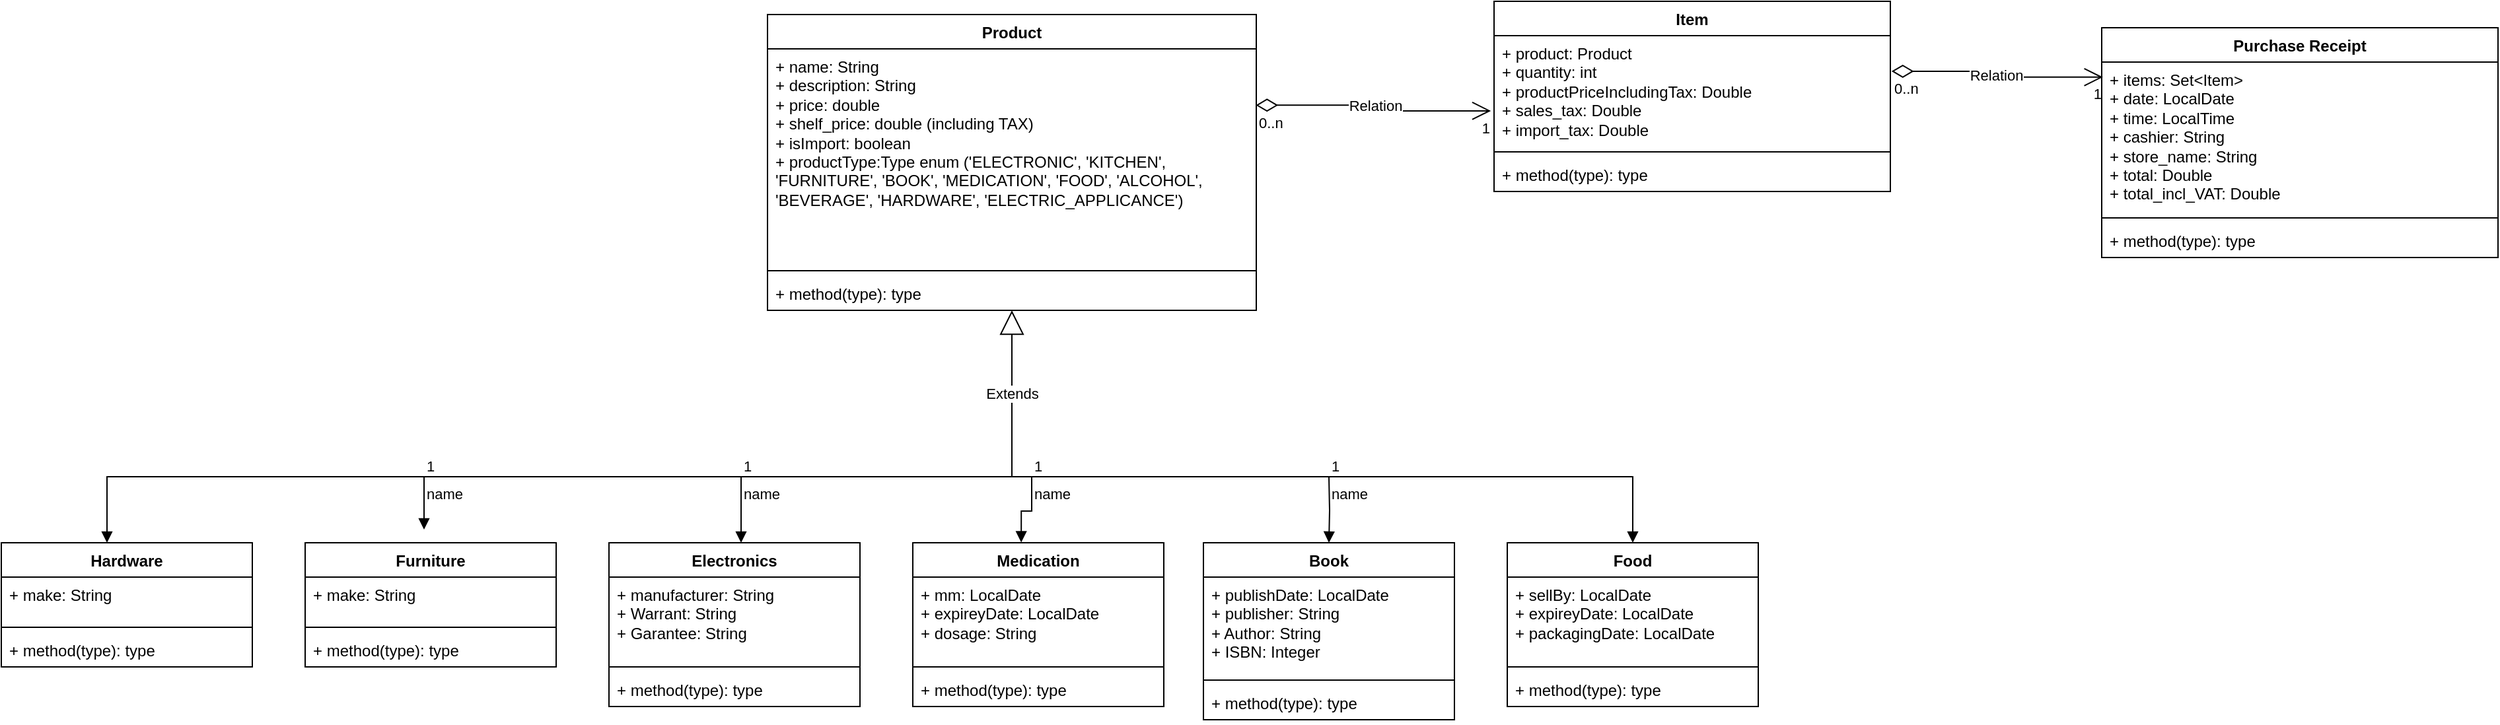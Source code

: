 <mxfile version="21.6.5" type="device">
  <diagram name="Page-1" id="efa7a0a1-bf9b-a30e-e6df-94a7791c09e9">
    <mxGraphModel dx="2102" dy="606" grid="1" gridSize="10" guides="1" tooltips="1" connect="1" arrows="1" fold="1" page="1" pageScale="1" pageWidth="826" pageHeight="1169" background="none" math="0" shadow="0">
      <root>
        <mxCell id="0" />
        <mxCell id="1" parent="0" />
        <mxCell id="3s97Y9dSw6uvnuzpa8wq-116" value="Product" style="swimlane;fontStyle=1;align=center;verticalAlign=top;childLayout=stackLayout;horizontal=1;startSize=26;horizontalStack=0;resizeParent=1;resizeParentMax=0;resizeLast=0;collapsible=1;marginBottom=0;whiteSpace=wrap;html=1;" vertex="1" parent="1">
          <mxGeometry x="180" y="440" width="370" height="224" as="geometry" />
        </mxCell>
        <mxCell id="3s97Y9dSw6uvnuzpa8wq-117" value="+ name: String&lt;br&gt;+ description: String&lt;br&gt;+ price: double&lt;br&gt;+ shelf_price: double (including TAX)&lt;br&gt;+ isImport: boolean&lt;br&gt;+ productType:Type enum (&#39;ELECTRONIC&#39;, &#39;KITCHEN&#39;, &#39;FURNITURE&#39;, &#39;BOOK&#39;, &#39;MEDICATION&#39;, &#39;FOOD&#39;, &#39;ALCOHOL&#39;, &#39;BEVERAGE&#39;, &#39;HARDWARE&#39;, &#39;ELECTRIC_APPLICANCE&#39;)" style="text;strokeColor=none;fillColor=none;align=left;verticalAlign=top;spacingLeft=4;spacingRight=4;overflow=hidden;rotatable=0;points=[[0,0.5],[1,0.5]];portConstraint=eastwest;whiteSpace=wrap;html=1;" vertex="1" parent="3s97Y9dSw6uvnuzpa8wq-116">
          <mxGeometry y="26" width="370" height="164" as="geometry" />
        </mxCell>
        <mxCell id="3s97Y9dSw6uvnuzpa8wq-118" value="" style="line;strokeWidth=1;fillColor=none;align=left;verticalAlign=middle;spacingTop=-1;spacingLeft=3;spacingRight=3;rotatable=0;labelPosition=right;points=[];portConstraint=eastwest;strokeColor=inherit;" vertex="1" parent="3s97Y9dSw6uvnuzpa8wq-116">
          <mxGeometry y="190" width="370" height="8" as="geometry" />
        </mxCell>
        <mxCell id="3s97Y9dSw6uvnuzpa8wq-119" value="+ method(type): type" style="text;strokeColor=none;fillColor=none;align=left;verticalAlign=top;spacingLeft=4;spacingRight=4;overflow=hidden;rotatable=0;points=[[0,0.5],[1,0.5]];portConstraint=eastwest;whiteSpace=wrap;html=1;" vertex="1" parent="3s97Y9dSw6uvnuzpa8wq-116">
          <mxGeometry y="198" width="370" height="26" as="geometry" />
        </mxCell>
        <mxCell id="3s97Y9dSw6uvnuzpa8wq-120" value="Item" style="swimlane;fontStyle=1;align=center;verticalAlign=top;childLayout=stackLayout;horizontal=1;startSize=26;horizontalStack=0;resizeParent=1;resizeParentMax=0;resizeLast=0;collapsible=1;marginBottom=0;whiteSpace=wrap;html=1;" vertex="1" parent="1">
          <mxGeometry x="730" y="430" width="300" height="144" as="geometry" />
        </mxCell>
        <mxCell id="3s97Y9dSw6uvnuzpa8wq-121" value="+ product: Product&lt;br&gt;+ quantity: int&lt;br&gt;+ productPriceIncludingTax: Double&lt;br&gt;+ sales_tax: Double&lt;br&gt;+ import_tax: Double" style="text;strokeColor=none;fillColor=none;align=left;verticalAlign=top;spacingLeft=4;spacingRight=4;overflow=hidden;rotatable=0;points=[[0,0.5],[1,0.5]];portConstraint=eastwest;whiteSpace=wrap;html=1;" vertex="1" parent="3s97Y9dSw6uvnuzpa8wq-120">
          <mxGeometry y="26" width="300" height="84" as="geometry" />
        </mxCell>
        <mxCell id="3s97Y9dSw6uvnuzpa8wq-122" value="" style="line;strokeWidth=1;fillColor=none;align=left;verticalAlign=middle;spacingTop=-1;spacingLeft=3;spacingRight=3;rotatable=0;labelPosition=right;points=[];portConstraint=eastwest;strokeColor=inherit;" vertex="1" parent="3s97Y9dSw6uvnuzpa8wq-120">
          <mxGeometry y="110" width="300" height="8" as="geometry" />
        </mxCell>
        <mxCell id="3s97Y9dSw6uvnuzpa8wq-123" value="+ method(type): type" style="text;strokeColor=none;fillColor=none;align=left;verticalAlign=top;spacingLeft=4;spacingRight=4;overflow=hidden;rotatable=0;points=[[0,0.5],[1,0.5]];portConstraint=eastwest;whiteSpace=wrap;html=1;" vertex="1" parent="3s97Y9dSw6uvnuzpa8wq-120">
          <mxGeometry y="118" width="300" height="26" as="geometry" />
        </mxCell>
        <mxCell id="3s97Y9dSw6uvnuzpa8wq-124" value="Relation" style="endArrow=open;html=1;endSize=12;startArrow=diamondThin;startSize=14;startFill=0;edgeStyle=orthogonalEdgeStyle;rounded=0;entryX=-0.008;entryY=0.678;entryDx=0;entryDy=0;entryPerimeter=0;exitX=0.999;exitY=0.26;exitDx=0;exitDy=0;exitPerimeter=0;" edge="1" parent="1" source="3s97Y9dSw6uvnuzpa8wq-117" target="3s97Y9dSw6uvnuzpa8wq-121">
          <mxGeometry relative="1" as="geometry">
            <mxPoint x="570" y="610" as="sourcePoint" />
            <mxPoint x="730" y="610" as="targetPoint" />
          </mxGeometry>
        </mxCell>
        <mxCell id="3s97Y9dSw6uvnuzpa8wq-125" value="0..n" style="edgeLabel;resizable=0;html=1;align=left;verticalAlign=top;" connectable="0" vertex="1" parent="3s97Y9dSw6uvnuzpa8wq-124">
          <mxGeometry x="-1" relative="1" as="geometry" />
        </mxCell>
        <mxCell id="3s97Y9dSw6uvnuzpa8wq-126" value="1" style="edgeLabel;resizable=0;html=1;align=right;verticalAlign=top;" connectable="0" vertex="1" parent="3s97Y9dSw6uvnuzpa8wq-124">
          <mxGeometry x="1" relative="1" as="geometry" />
        </mxCell>
        <mxCell id="3s97Y9dSw6uvnuzpa8wq-131" value="Relation" style="endArrow=open;html=1;endSize=12;startArrow=diamondThin;startSize=14;startFill=0;edgeStyle=orthogonalEdgeStyle;rounded=0;exitX=1.003;exitY=0.321;exitDx=0;exitDy=0;exitPerimeter=0;entryX=0.003;entryY=0.1;entryDx=0;entryDy=0;entryPerimeter=0;" edge="1" parent="1" source="3s97Y9dSw6uvnuzpa8wq-121" target="3s97Y9dSw6uvnuzpa8wq-179">
          <mxGeometry relative="1" as="geometry">
            <mxPoint x="1000" y="484.092" as="sourcePoint" />
            <mxPoint x="1158.5" y="561.9" as="targetPoint" />
          </mxGeometry>
        </mxCell>
        <mxCell id="3s97Y9dSw6uvnuzpa8wq-132" value="0..n" style="edgeLabel;resizable=0;html=1;align=left;verticalAlign=top;" connectable="0" vertex="1" parent="3s97Y9dSw6uvnuzpa8wq-131">
          <mxGeometry x="-1" relative="1" as="geometry" />
        </mxCell>
        <mxCell id="3s97Y9dSw6uvnuzpa8wq-133" value="1" style="edgeLabel;resizable=0;html=1;align=right;verticalAlign=top;" connectable="0" vertex="1" parent="3s97Y9dSw6uvnuzpa8wq-131">
          <mxGeometry x="1" relative="1" as="geometry" />
        </mxCell>
        <mxCell id="3s97Y9dSw6uvnuzpa8wq-134" value="Extends" style="endArrow=block;endSize=16;endFill=0;html=1;rounded=0;" edge="1" parent="1" target="3s97Y9dSw6uvnuzpa8wq-119">
          <mxGeometry width="160" relative="1" as="geometry">
            <mxPoint x="365" y="790" as="sourcePoint" />
            <mxPoint x="360" y="670" as="targetPoint" />
          </mxGeometry>
        </mxCell>
        <mxCell id="3s97Y9dSw6uvnuzpa8wq-135" value="Food" style="swimlane;fontStyle=1;align=center;verticalAlign=top;childLayout=stackLayout;horizontal=1;startSize=26;horizontalStack=0;resizeParent=1;resizeParentMax=0;resizeLast=0;collapsible=1;marginBottom=0;whiteSpace=wrap;html=1;" vertex="1" parent="1">
          <mxGeometry x="740" y="840" width="190" height="124" as="geometry" />
        </mxCell>
        <mxCell id="3s97Y9dSw6uvnuzpa8wq-136" value="+ sellBy: LocalDate&lt;br&gt;+ expireyDate: LocalDate&lt;br&gt;+ packagingDate: LocalDate" style="text;strokeColor=none;fillColor=none;align=left;verticalAlign=top;spacingLeft=4;spacingRight=4;overflow=hidden;rotatable=0;points=[[0,0.5],[1,0.5]];portConstraint=eastwest;whiteSpace=wrap;html=1;" vertex="1" parent="3s97Y9dSw6uvnuzpa8wq-135">
          <mxGeometry y="26" width="190" height="64" as="geometry" />
        </mxCell>
        <mxCell id="3s97Y9dSw6uvnuzpa8wq-137" value="" style="line;strokeWidth=1;fillColor=none;align=left;verticalAlign=middle;spacingTop=-1;spacingLeft=3;spacingRight=3;rotatable=0;labelPosition=right;points=[];portConstraint=eastwest;strokeColor=inherit;" vertex="1" parent="3s97Y9dSw6uvnuzpa8wq-135">
          <mxGeometry y="90" width="190" height="8" as="geometry" />
        </mxCell>
        <mxCell id="3s97Y9dSw6uvnuzpa8wq-138" value="+ method(type): type" style="text;strokeColor=none;fillColor=none;align=left;verticalAlign=top;spacingLeft=4;spacingRight=4;overflow=hidden;rotatable=0;points=[[0,0.5],[1,0.5]];portConstraint=eastwest;whiteSpace=wrap;html=1;" vertex="1" parent="3s97Y9dSw6uvnuzpa8wq-135">
          <mxGeometry y="98" width="190" height="26" as="geometry" />
        </mxCell>
        <mxCell id="3s97Y9dSw6uvnuzpa8wq-139" value="" style="endArrow=block;startArrow=block;endFill=1;startFill=1;html=1;rounded=0;entryX=0.5;entryY=0;entryDx=0;entryDy=0;" edge="1" parent="1" target="3s97Y9dSw6uvnuzpa8wq-135">
          <mxGeometry width="160" relative="1" as="geometry">
            <mxPoint x="-320" y="840" as="sourcePoint" />
            <mxPoint x="830" y="790" as="targetPoint" />
            <Array as="points">
              <mxPoint x="-320" y="790" />
              <mxPoint x="835" y="790" />
            </Array>
          </mxGeometry>
        </mxCell>
        <mxCell id="3s97Y9dSw6uvnuzpa8wq-140" value="Book" style="swimlane;fontStyle=1;align=center;verticalAlign=top;childLayout=stackLayout;horizontal=1;startSize=26;horizontalStack=0;resizeParent=1;resizeParentMax=0;resizeLast=0;collapsible=1;marginBottom=0;whiteSpace=wrap;html=1;" vertex="1" parent="1">
          <mxGeometry x="510" y="840" width="190" height="134" as="geometry" />
        </mxCell>
        <mxCell id="3s97Y9dSw6uvnuzpa8wq-141" value="+ publishDate: LocalDate&lt;br&gt;+ publisher: String&lt;br&gt;+ Author: String&lt;br&gt;+ ISBN: Integer" style="text;strokeColor=none;fillColor=none;align=left;verticalAlign=top;spacingLeft=4;spacingRight=4;overflow=hidden;rotatable=0;points=[[0,0.5],[1,0.5]];portConstraint=eastwest;whiteSpace=wrap;html=1;" vertex="1" parent="3s97Y9dSw6uvnuzpa8wq-140">
          <mxGeometry y="26" width="190" height="74" as="geometry" />
        </mxCell>
        <mxCell id="3s97Y9dSw6uvnuzpa8wq-142" value="" style="line;strokeWidth=1;fillColor=none;align=left;verticalAlign=middle;spacingTop=-1;spacingLeft=3;spacingRight=3;rotatable=0;labelPosition=right;points=[];portConstraint=eastwest;strokeColor=inherit;" vertex="1" parent="3s97Y9dSw6uvnuzpa8wq-140">
          <mxGeometry y="100" width="190" height="8" as="geometry" />
        </mxCell>
        <mxCell id="3s97Y9dSw6uvnuzpa8wq-143" value="+ method(type): type" style="text;strokeColor=none;fillColor=none;align=left;verticalAlign=top;spacingLeft=4;spacingRight=4;overflow=hidden;rotatable=0;points=[[0,0.5],[1,0.5]];portConstraint=eastwest;whiteSpace=wrap;html=1;" vertex="1" parent="3s97Y9dSw6uvnuzpa8wq-140">
          <mxGeometry y="108" width="190" height="26" as="geometry" />
        </mxCell>
        <mxCell id="3s97Y9dSw6uvnuzpa8wq-144" value="name" style="endArrow=block;endFill=1;html=1;edgeStyle=orthogonalEdgeStyle;align=left;verticalAlign=top;rounded=0;entryX=0.5;entryY=0;entryDx=0;entryDy=0;" edge="1" parent="1" target="3s97Y9dSw6uvnuzpa8wq-140">
          <mxGeometry x="-1" relative="1" as="geometry">
            <mxPoint x="605" y="790" as="sourcePoint" />
            <mxPoint x="700" y="800" as="targetPoint" />
          </mxGeometry>
        </mxCell>
        <mxCell id="3s97Y9dSw6uvnuzpa8wq-145" value="1" style="edgeLabel;resizable=0;html=1;align=left;verticalAlign=bottom;" connectable="0" vertex="1" parent="3s97Y9dSw6uvnuzpa8wq-144">
          <mxGeometry x="-1" relative="1" as="geometry" />
        </mxCell>
        <mxCell id="3s97Y9dSw6uvnuzpa8wq-146" value="Medication" style="swimlane;fontStyle=1;align=center;verticalAlign=top;childLayout=stackLayout;horizontal=1;startSize=26;horizontalStack=0;resizeParent=1;resizeParentMax=0;resizeLast=0;collapsible=1;marginBottom=0;whiteSpace=wrap;html=1;" vertex="1" parent="1">
          <mxGeometry x="290" y="840" width="190" height="124" as="geometry" />
        </mxCell>
        <mxCell id="3s97Y9dSw6uvnuzpa8wq-147" value="+ mm: LocalDate&lt;br&gt;+ expireyDate: LocalDate&lt;br&gt;+ dosage: String" style="text;strokeColor=none;fillColor=none;align=left;verticalAlign=top;spacingLeft=4;spacingRight=4;overflow=hidden;rotatable=0;points=[[0,0.5],[1,0.5]];portConstraint=eastwest;whiteSpace=wrap;html=1;" vertex="1" parent="3s97Y9dSw6uvnuzpa8wq-146">
          <mxGeometry y="26" width="190" height="64" as="geometry" />
        </mxCell>
        <mxCell id="3s97Y9dSw6uvnuzpa8wq-148" value="" style="line;strokeWidth=1;fillColor=none;align=left;verticalAlign=middle;spacingTop=-1;spacingLeft=3;spacingRight=3;rotatable=0;labelPosition=right;points=[];portConstraint=eastwest;strokeColor=inherit;" vertex="1" parent="3s97Y9dSw6uvnuzpa8wq-146">
          <mxGeometry y="90" width="190" height="8" as="geometry" />
        </mxCell>
        <mxCell id="3s97Y9dSw6uvnuzpa8wq-149" value="+ method(type): type" style="text;strokeColor=none;fillColor=none;align=left;verticalAlign=top;spacingLeft=4;spacingRight=4;overflow=hidden;rotatable=0;points=[[0,0.5],[1,0.5]];portConstraint=eastwest;whiteSpace=wrap;html=1;" vertex="1" parent="3s97Y9dSw6uvnuzpa8wq-146">
          <mxGeometry y="98" width="190" height="26" as="geometry" />
        </mxCell>
        <mxCell id="3s97Y9dSw6uvnuzpa8wq-150" value="name" style="endArrow=block;endFill=1;html=1;edgeStyle=orthogonalEdgeStyle;align=left;verticalAlign=top;rounded=0;entryX=0.432;entryY=-0.002;entryDx=0;entryDy=0;entryPerimeter=0;" edge="1" parent="1" target="3s97Y9dSw6uvnuzpa8wq-146">
          <mxGeometry x="-1" relative="1" as="geometry">
            <mxPoint x="380" y="790" as="sourcePoint" />
            <mxPoint x="445" y="810" as="targetPoint" />
            <Array as="points">
              <mxPoint x="380" y="816" />
              <mxPoint x="372" y="816" />
            </Array>
          </mxGeometry>
        </mxCell>
        <mxCell id="3s97Y9dSw6uvnuzpa8wq-151" value="1" style="edgeLabel;resizable=0;html=1;align=left;verticalAlign=bottom;" connectable="0" vertex="1" parent="3s97Y9dSw6uvnuzpa8wq-150">
          <mxGeometry x="-1" relative="1" as="geometry" />
        </mxCell>
        <mxCell id="3s97Y9dSw6uvnuzpa8wq-153" value="name" style="endArrow=block;endFill=1;html=1;edgeStyle=orthogonalEdgeStyle;align=left;verticalAlign=top;rounded=0;" edge="1" parent="1">
          <mxGeometry x="-1" relative="1" as="geometry">
            <mxPoint x="160" y="790" as="sourcePoint" />
            <mxPoint x="160" y="840" as="targetPoint" />
          </mxGeometry>
        </mxCell>
        <mxCell id="3s97Y9dSw6uvnuzpa8wq-154" value="1" style="edgeLabel;resizable=0;html=1;align=left;verticalAlign=bottom;" connectable="0" vertex="1" parent="3s97Y9dSw6uvnuzpa8wq-153">
          <mxGeometry x="-1" relative="1" as="geometry" />
        </mxCell>
        <mxCell id="3s97Y9dSw6uvnuzpa8wq-155" value="Electronics" style="swimlane;fontStyle=1;align=center;verticalAlign=top;childLayout=stackLayout;horizontal=1;startSize=26;horizontalStack=0;resizeParent=1;resizeParentMax=0;resizeLast=0;collapsible=1;marginBottom=0;whiteSpace=wrap;html=1;" vertex="1" parent="1">
          <mxGeometry x="60" y="840" width="190" height="124" as="geometry" />
        </mxCell>
        <mxCell id="3s97Y9dSw6uvnuzpa8wq-156" value="+ manufacturer: String&lt;br&gt;+ Warrant: String&lt;br&gt;+ Garantee: String" style="text;strokeColor=none;fillColor=none;align=left;verticalAlign=top;spacingLeft=4;spacingRight=4;overflow=hidden;rotatable=0;points=[[0,0.5],[1,0.5]];portConstraint=eastwest;whiteSpace=wrap;html=1;" vertex="1" parent="3s97Y9dSw6uvnuzpa8wq-155">
          <mxGeometry y="26" width="190" height="64" as="geometry" />
        </mxCell>
        <mxCell id="3s97Y9dSw6uvnuzpa8wq-157" value="" style="line;strokeWidth=1;fillColor=none;align=left;verticalAlign=middle;spacingTop=-1;spacingLeft=3;spacingRight=3;rotatable=0;labelPosition=right;points=[];portConstraint=eastwest;strokeColor=inherit;" vertex="1" parent="3s97Y9dSw6uvnuzpa8wq-155">
          <mxGeometry y="90" width="190" height="8" as="geometry" />
        </mxCell>
        <mxCell id="3s97Y9dSw6uvnuzpa8wq-158" value="+ method(type): type" style="text;strokeColor=none;fillColor=none;align=left;verticalAlign=top;spacingLeft=4;spacingRight=4;overflow=hidden;rotatable=0;points=[[0,0.5],[1,0.5]];portConstraint=eastwest;whiteSpace=wrap;html=1;" vertex="1" parent="3s97Y9dSw6uvnuzpa8wq-155">
          <mxGeometry y="98" width="190" height="26" as="geometry" />
        </mxCell>
        <mxCell id="3s97Y9dSw6uvnuzpa8wq-159" value="Furniture" style="swimlane;fontStyle=1;align=center;verticalAlign=top;childLayout=stackLayout;horizontal=1;startSize=26;horizontalStack=0;resizeParent=1;resizeParentMax=0;resizeLast=0;collapsible=1;marginBottom=0;whiteSpace=wrap;html=1;" vertex="1" parent="1">
          <mxGeometry x="-170" y="840" width="190" height="94" as="geometry" />
        </mxCell>
        <mxCell id="3s97Y9dSw6uvnuzpa8wq-160" value="+ make: String" style="text;strokeColor=none;fillColor=none;align=left;verticalAlign=top;spacingLeft=4;spacingRight=4;overflow=hidden;rotatable=0;points=[[0,0.5],[1,0.5]];portConstraint=eastwest;whiteSpace=wrap;html=1;" vertex="1" parent="3s97Y9dSw6uvnuzpa8wq-159">
          <mxGeometry y="26" width="190" height="34" as="geometry" />
        </mxCell>
        <mxCell id="3s97Y9dSw6uvnuzpa8wq-161" value="" style="line;strokeWidth=1;fillColor=none;align=left;verticalAlign=middle;spacingTop=-1;spacingLeft=3;spacingRight=3;rotatable=0;labelPosition=right;points=[];portConstraint=eastwest;strokeColor=inherit;" vertex="1" parent="3s97Y9dSw6uvnuzpa8wq-159">
          <mxGeometry y="60" width="190" height="8" as="geometry" />
        </mxCell>
        <mxCell id="3s97Y9dSw6uvnuzpa8wq-162" value="+ method(type): type" style="text;strokeColor=none;fillColor=none;align=left;verticalAlign=top;spacingLeft=4;spacingRight=4;overflow=hidden;rotatable=0;points=[[0,0.5],[1,0.5]];portConstraint=eastwest;whiteSpace=wrap;html=1;" vertex="1" parent="3s97Y9dSw6uvnuzpa8wq-159">
          <mxGeometry y="68" width="190" height="26" as="geometry" />
        </mxCell>
        <mxCell id="3s97Y9dSw6uvnuzpa8wq-172" value="name" style="endArrow=block;endFill=1;html=1;edgeStyle=orthogonalEdgeStyle;align=left;verticalAlign=top;rounded=0;" edge="1" parent="1">
          <mxGeometry x="-1" relative="1" as="geometry">
            <mxPoint x="-80" y="790" as="sourcePoint" />
            <mxPoint x="-80" y="830" as="targetPoint" />
          </mxGeometry>
        </mxCell>
        <mxCell id="3s97Y9dSw6uvnuzpa8wq-173" value="1" style="edgeLabel;resizable=0;html=1;align=left;verticalAlign=bottom;" connectable="0" vertex="1" parent="3s97Y9dSw6uvnuzpa8wq-172">
          <mxGeometry x="-1" relative="1" as="geometry" />
        </mxCell>
        <mxCell id="3s97Y9dSw6uvnuzpa8wq-174" value="Hardware" style="swimlane;fontStyle=1;align=center;verticalAlign=top;childLayout=stackLayout;horizontal=1;startSize=26;horizontalStack=0;resizeParent=1;resizeParentMax=0;resizeLast=0;collapsible=1;marginBottom=0;whiteSpace=wrap;html=1;" vertex="1" parent="1">
          <mxGeometry x="-400" y="840" width="190" height="94" as="geometry" />
        </mxCell>
        <mxCell id="3s97Y9dSw6uvnuzpa8wq-175" value="+ make: String" style="text;strokeColor=none;fillColor=none;align=left;verticalAlign=top;spacingLeft=4;spacingRight=4;overflow=hidden;rotatable=0;points=[[0,0.5],[1,0.5]];portConstraint=eastwest;whiteSpace=wrap;html=1;" vertex="1" parent="3s97Y9dSw6uvnuzpa8wq-174">
          <mxGeometry y="26" width="190" height="34" as="geometry" />
        </mxCell>
        <mxCell id="3s97Y9dSw6uvnuzpa8wq-176" value="" style="line;strokeWidth=1;fillColor=none;align=left;verticalAlign=middle;spacingTop=-1;spacingLeft=3;spacingRight=3;rotatable=0;labelPosition=right;points=[];portConstraint=eastwest;strokeColor=inherit;" vertex="1" parent="3s97Y9dSw6uvnuzpa8wq-174">
          <mxGeometry y="60" width="190" height="8" as="geometry" />
        </mxCell>
        <mxCell id="3s97Y9dSw6uvnuzpa8wq-177" value="+ method(type): type" style="text;strokeColor=none;fillColor=none;align=left;verticalAlign=top;spacingLeft=4;spacingRight=4;overflow=hidden;rotatable=0;points=[[0,0.5],[1,0.5]];portConstraint=eastwest;whiteSpace=wrap;html=1;" vertex="1" parent="3s97Y9dSw6uvnuzpa8wq-174">
          <mxGeometry y="68" width="190" height="26" as="geometry" />
        </mxCell>
        <mxCell id="3s97Y9dSw6uvnuzpa8wq-178" value="Purchase Receipt" style="swimlane;fontStyle=1;align=center;verticalAlign=top;childLayout=stackLayout;horizontal=1;startSize=26;horizontalStack=0;resizeParent=1;resizeParentMax=0;resizeLast=0;collapsible=1;marginBottom=0;whiteSpace=wrap;html=1;" vertex="1" parent="1">
          <mxGeometry x="1190" y="450" width="300" height="174" as="geometry" />
        </mxCell>
        <mxCell id="3s97Y9dSw6uvnuzpa8wq-179" value="+ items: Set&amp;lt;Item&amp;gt;&lt;br style=&quot;border-color: var(--border-color);&quot;&gt;+ date: LocalDate&lt;br style=&quot;border-color: var(--border-color);&quot;&gt;+ time: LocalTime&lt;br style=&quot;border-color: var(--border-color);&quot;&gt;+ cashier: String&lt;br style=&quot;border-color: var(--border-color);&quot;&gt;+ store_name: String&lt;br style=&quot;border-color: var(--border-color);&quot;&gt;+ total: Double&lt;br style=&quot;border-color: var(--border-color);&quot;&gt;+ total_incl_VAT: Double" style="text;strokeColor=none;fillColor=none;align=left;verticalAlign=top;spacingLeft=4;spacingRight=4;overflow=hidden;rotatable=0;points=[[0,0.5],[1,0.5]];portConstraint=eastwest;whiteSpace=wrap;html=1;" vertex="1" parent="3s97Y9dSw6uvnuzpa8wq-178">
          <mxGeometry y="26" width="300" height="114" as="geometry" />
        </mxCell>
        <mxCell id="3s97Y9dSw6uvnuzpa8wq-180" value="" style="line;strokeWidth=1;fillColor=none;align=left;verticalAlign=middle;spacingTop=-1;spacingLeft=3;spacingRight=3;rotatable=0;labelPosition=right;points=[];portConstraint=eastwest;strokeColor=inherit;" vertex="1" parent="3s97Y9dSw6uvnuzpa8wq-178">
          <mxGeometry y="140" width="300" height="8" as="geometry" />
        </mxCell>
        <mxCell id="3s97Y9dSw6uvnuzpa8wq-181" value="+ method(type): type" style="text;strokeColor=none;fillColor=none;align=left;verticalAlign=top;spacingLeft=4;spacingRight=4;overflow=hidden;rotatable=0;points=[[0,0.5],[1,0.5]];portConstraint=eastwest;whiteSpace=wrap;html=1;" vertex="1" parent="3s97Y9dSw6uvnuzpa8wq-178">
          <mxGeometry y="148" width="300" height="26" as="geometry" />
        </mxCell>
      </root>
    </mxGraphModel>
  </diagram>
</mxfile>
